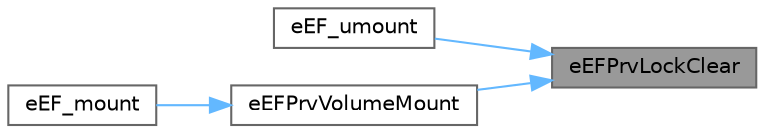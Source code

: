 digraph "eEFPrvLockClear"
{
 // LATEX_PDF_SIZE
  bgcolor="transparent";
  edge [fontname=Helvetica,fontsize=10,labelfontname=Helvetica,labelfontsize=10];
  node [fontname=Helvetica,fontsize=10,shape=box,height=0.2,width=0.4];
  rankdir="RL";
  Node1 [id="Node000001",label="eEFPrvLockClear",height=0.2,width=0.4,color="gray40", fillcolor="grey60", style="filled", fontcolor="black",tooltip="Clear lock entries of the volume."];
  Node1 -> Node2 [id="edge1_Node000001_Node000002",dir="back",color="steelblue1",style="solid",tooltip=" "];
  Node2 [id="Node000002",label="eEF_umount",height=0.2,width=0.4,color="grey40", fillcolor="white", style="filled",URL="$ef__mount_8c.html#ae72c1790fa7d9e32e222f28041c5e7bf",tooltip="Unmount a Logical Drive."];
  Node1 -> Node3 [id="edge2_Node000001_Node000003",dir="back",color="steelblue1",style="solid",tooltip=" "];
  Node3 [id="Node000003",label="eEFPrvVolumeMount",height=0.2,width=0.4,color="grey40", fillcolor="white", style="filled",URL="$ef__prv__volume__mount_8c.html#a72257a5dd052fb761470c99b9b8161fd",tooltip="Determine logical drive number and mount the volume if needed."];
  Node3 -> Node4 [id="edge3_Node000003_Node000004",dir="back",color="steelblue1",style="solid",tooltip=" "];
  Node4 [id="Node000004",label="eEF_mount",height=0.2,width=0.4,color="grey40", fillcolor="white", style="filled",URL="$ef__mount_8c.html#a9b9743613f37cad39c48b529f33264ca",tooltip="Mount a Logical Drive."];
}
